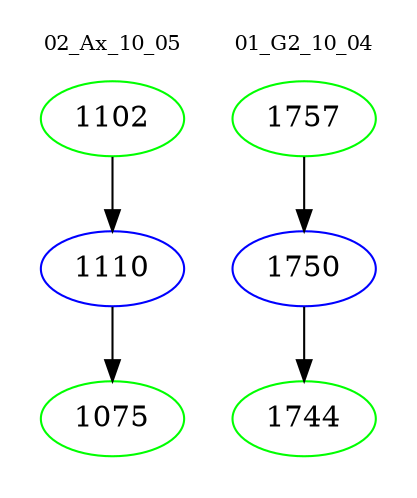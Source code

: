 digraph{
subgraph cluster_0 {
color = white
label = "02_Ax_10_05";
fontsize=10;
T0_1102 [label="1102", color="green"]
T0_1102 -> T0_1110 [color="black"]
T0_1110 [label="1110", color="blue"]
T0_1110 -> T0_1075 [color="black"]
T0_1075 [label="1075", color="green"]
}
subgraph cluster_1 {
color = white
label = "01_G2_10_04";
fontsize=10;
T1_1757 [label="1757", color="green"]
T1_1757 -> T1_1750 [color="black"]
T1_1750 [label="1750", color="blue"]
T1_1750 -> T1_1744 [color="black"]
T1_1744 [label="1744", color="green"]
}
}
